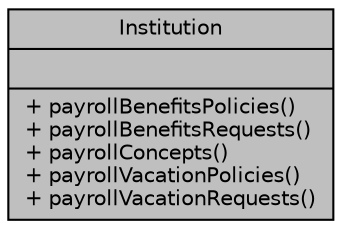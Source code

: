 digraph "Institution"
{
 // LATEX_PDF_SIZE
  bgcolor="transparent";
  edge [fontname="Helvetica",fontsize="10",labelfontname="Helvetica",labelfontsize="10"];
  node [fontname="Helvetica",fontsize="10",shape=record];
  Node1 [label="{Institution\n||+ payrollBenefitsPolicies()\l+ payrollBenefitsRequests()\l+ payrollConcepts()\l+ payrollVacationPolicies()\l+ payrollVacationRequests()\l}",height=0.2,width=0.4,color="black", fillcolor="grey75", style="filled", fontcolor="black",tooltip="Modelo que extiende las funcionalidades del modelo base Institution."];
}
